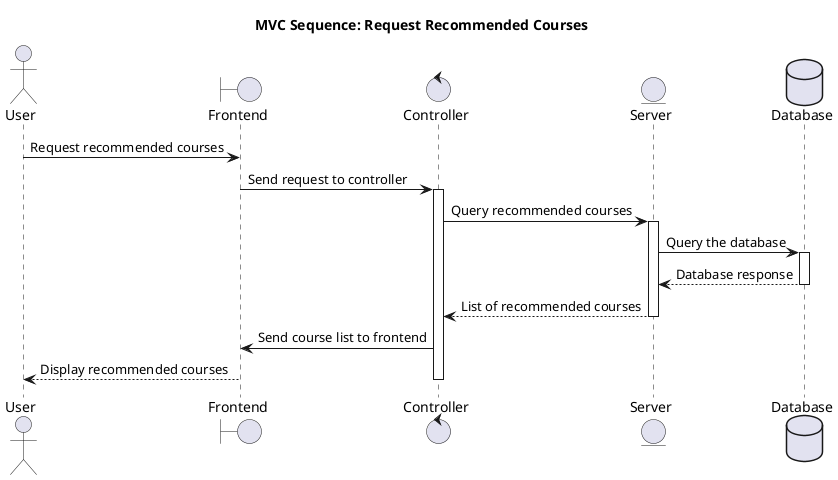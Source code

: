 @startuml
!define RECTANGLE class

title MVC Sequence: Request Recommended Courses

actor User as User
boundary Frontend as UI
control Controller
entity Server
database Database as DB

User -> UI: Request recommended courses
UI -> Controller: Send request to controller
activate Controller

Controller -> Server: Query recommended courses
activate Server
Server -> DB: Query the database
activate DB
DB --> Server: Database response
deactivate DB
Server --> Controller: List of recommended courses
deactivate Server

Controller -> UI: Send course list to frontend
UI --> User: Display recommended courses

deactivate Controller
@enduml